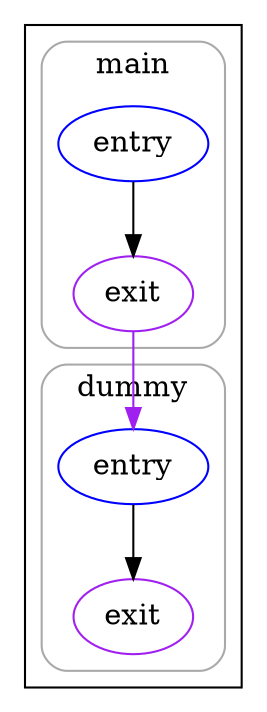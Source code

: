 strict digraph G {
  compound=true
  subgraph cluster_0 {
    subgraph cluster_0_0 {
      label="main"
      color=darkgray
      style=rounded
      fillcolor=lightgray
      cluster_0_0_0[label="entry",shape=oval,color=blue,rank=source]
      cluster_0_0_exit[label=exit,color=purple,rank=sink]
      cluster_0_0_0 -> cluster_0_0_exit [color=black]
    }
    subgraph cluster_0_1 {
      label="dummy"
      color=darkgray
      style=rounded
      fillcolor=lightgray
      cluster_0_1_0[label="entry",shape=oval,color=blue,rank=source]
      cluster_0_1_exit[label=exit,color=purple,rank=sink]
      cluster_0_1_0 -> cluster_0_1_exit [color=black]
    }
    cluster_0_0_exit -> cluster_0_1_0 [color=purple]
  }
}
